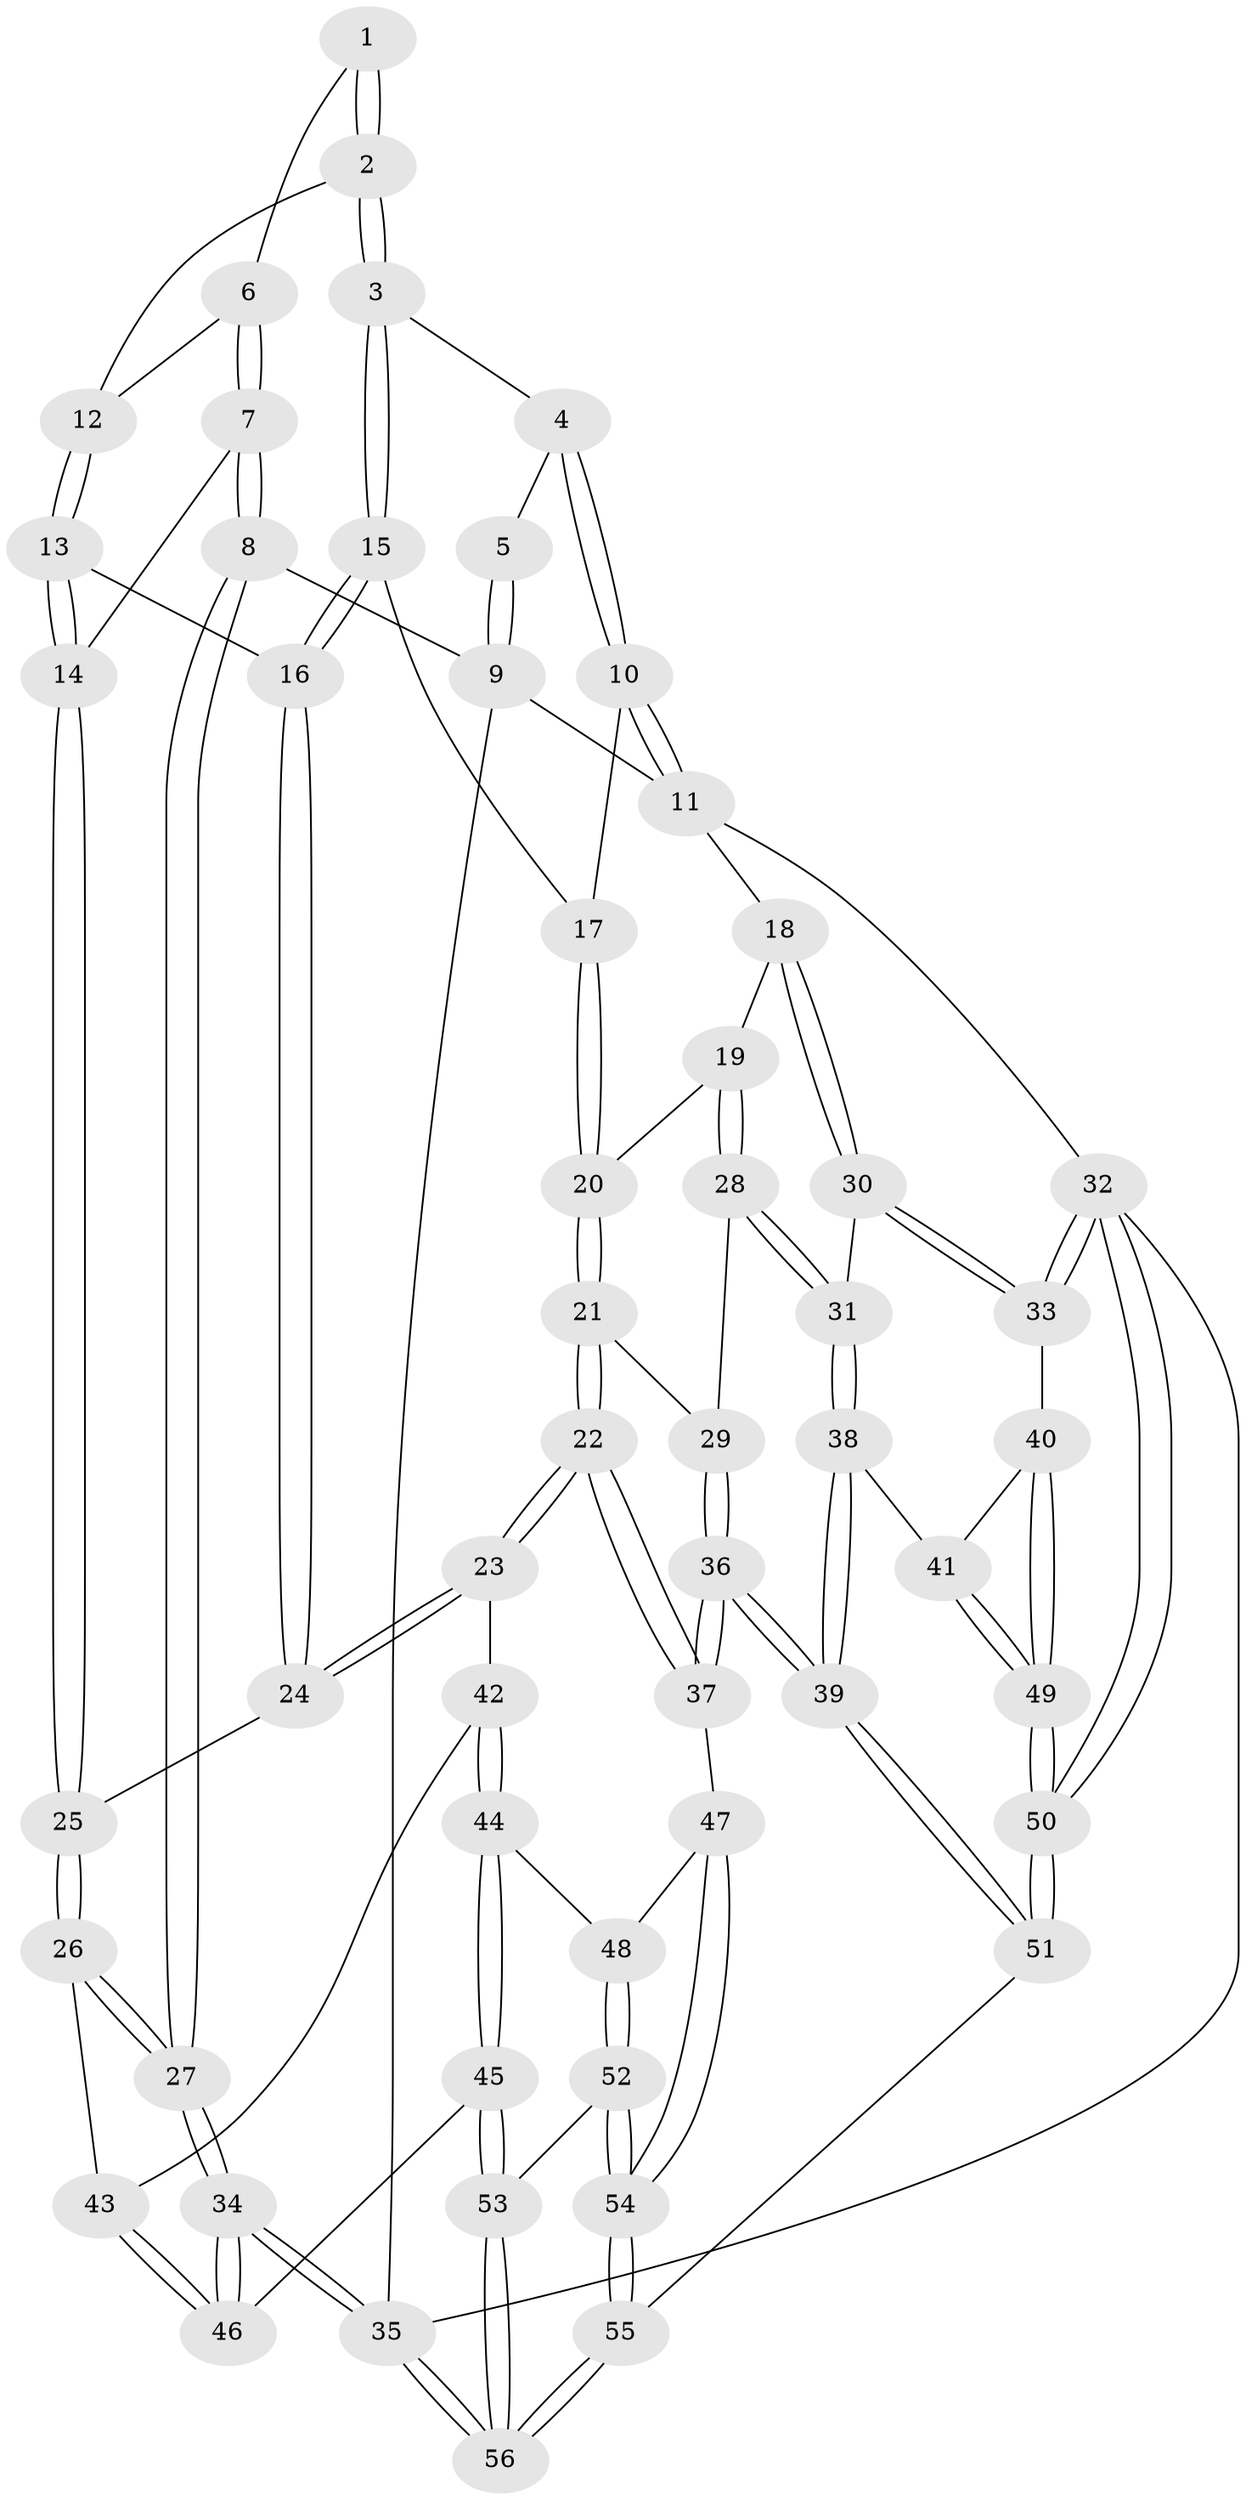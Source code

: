 // Generated by graph-tools (version 1.1) at 2025/03/03/09/25 03:03:26]
// undirected, 56 vertices, 137 edges
graph export_dot {
graph [start="1"]
  node [color=gray90,style=filled];
  1 [pos="+0.14772706810887168+0"];
  2 [pos="+0.2194353123090596+0.08171460527164402"];
  3 [pos="+0.3802995837459409+0.1438383267624292"];
  4 [pos="+0.34488604812660717+0"];
  5 [pos="+0.14548205396081795+0"];
  6 [pos="+0.1367980860434664+0.05059197955330712"];
  7 [pos="+0.02182958573566915+0.2220464289449024"];
  8 [pos="+0+0.19259382518138451"];
  9 [pos="+0+0"];
  10 [pos="+1+0"];
  11 [pos="+1+0"];
  12 [pos="+0.19149648524399931+0.08854518479569617"];
  13 [pos="+0.12969268585325677+0.20708786465250134"];
  14 [pos="+0.030663051769799277+0.22506020411287123"];
  15 [pos="+0.38846017707057057+0.1664234073947835"];
  16 [pos="+0.3265453403342762+0.2180158319764952"];
  17 [pos="+0.4073308085508474+0.1720592301440967"];
  18 [pos="+1+0"];
  19 [pos="+1+0"];
  20 [pos="+0.552728214130036+0.28481165699623895"];
  21 [pos="+0.5662879409536405+0.4326411841281989"];
  22 [pos="+0.27568762198541913+0.5286433861205837"];
  23 [pos="+0.2673535095726999+0.5245973396381797"];
  24 [pos="+0.250340038999291+0.5000810397205212"];
  25 [pos="+0.2221142528244932+0.48726995401347406"];
  26 [pos="+0+0.5095421380199223"];
  27 [pos="+0+0.5056271068309335"];
  28 [pos="+0.7394260997927988+0.4783730448119781"];
  29 [pos="+0.6204565920998178+0.4810208411099982"];
  30 [pos="+1+0.4557289550389727"];
  31 [pos="+0.8401211917107944+0.5529006888073602"];
  32 [pos="+1+1"];
  33 [pos="+1+0.7020059394075868"];
  34 [pos="+0+0.6855634682150404"];
  35 [pos="+0+1"];
  36 [pos="+0.572085248044178+0.8005441596667275"];
  37 [pos="+0.35898559793052115+0.6853665266198808"];
  38 [pos="+0.8399334809172838+0.6320919040466654"];
  39 [pos="+0.6258919397599597+0.8994860864475871"];
  40 [pos="+0.9919525165815808+0.7236553632840311"];
  41 [pos="+0.8868467835202328+0.6690063491003353"];
  42 [pos="+0.2088564491927877+0.5871326308141549"];
  43 [pos="+0.1129551324448816+0.6433661721360596"];
  44 [pos="+0.16755049111772563+0.7586392276442138"];
  45 [pos="+0.11925174259630451+0.8065822043856195"];
  46 [pos="+0.057616270299701934+0.7159873758304277"];
  47 [pos="+0.295654659741377+0.7664310756145054"];
  48 [pos="+0.29427150784750145+0.7669600859297449"];
  49 [pos="+0.8740945649609925+0.8526675558678279"];
  50 [pos="+0.6837295311445379+1"];
  51 [pos="+0.6631044359171122+1"];
  52 [pos="+0.17029069429611848+0.8743975640799224"];
  53 [pos="+0.11817796211729321+0.873781748882718"];
  54 [pos="+0.3132889624394338+0.9348745150587219"];
  55 [pos="+0.48877192987881046+1"];
  56 [pos="+0+1"];
  1 -- 2;
  1 -- 2;
  1 -- 6;
  2 -- 3;
  2 -- 3;
  2 -- 12;
  3 -- 4;
  3 -- 15;
  3 -- 15;
  4 -- 5;
  4 -- 10;
  4 -- 10;
  5 -- 9;
  5 -- 9;
  6 -- 7;
  6 -- 7;
  6 -- 12;
  7 -- 8;
  7 -- 8;
  7 -- 14;
  8 -- 9;
  8 -- 27;
  8 -- 27;
  9 -- 11;
  9 -- 35;
  10 -- 11;
  10 -- 11;
  10 -- 17;
  11 -- 18;
  11 -- 32;
  12 -- 13;
  12 -- 13;
  13 -- 14;
  13 -- 14;
  13 -- 16;
  14 -- 25;
  14 -- 25;
  15 -- 16;
  15 -- 16;
  15 -- 17;
  16 -- 24;
  16 -- 24;
  17 -- 20;
  17 -- 20;
  18 -- 19;
  18 -- 30;
  18 -- 30;
  19 -- 20;
  19 -- 28;
  19 -- 28;
  20 -- 21;
  20 -- 21;
  21 -- 22;
  21 -- 22;
  21 -- 29;
  22 -- 23;
  22 -- 23;
  22 -- 37;
  22 -- 37;
  23 -- 24;
  23 -- 24;
  23 -- 42;
  24 -- 25;
  25 -- 26;
  25 -- 26;
  26 -- 27;
  26 -- 27;
  26 -- 43;
  27 -- 34;
  27 -- 34;
  28 -- 29;
  28 -- 31;
  28 -- 31;
  29 -- 36;
  29 -- 36;
  30 -- 31;
  30 -- 33;
  30 -- 33;
  31 -- 38;
  31 -- 38;
  32 -- 33;
  32 -- 33;
  32 -- 50;
  32 -- 50;
  32 -- 35;
  33 -- 40;
  34 -- 35;
  34 -- 35;
  34 -- 46;
  34 -- 46;
  35 -- 56;
  35 -- 56;
  36 -- 37;
  36 -- 37;
  36 -- 39;
  36 -- 39;
  37 -- 47;
  38 -- 39;
  38 -- 39;
  38 -- 41;
  39 -- 51;
  39 -- 51;
  40 -- 41;
  40 -- 49;
  40 -- 49;
  41 -- 49;
  41 -- 49;
  42 -- 43;
  42 -- 44;
  42 -- 44;
  43 -- 46;
  43 -- 46;
  44 -- 45;
  44 -- 45;
  44 -- 48;
  45 -- 46;
  45 -- 53;
  45 -- 53;
  47 -- 48;
  47 -- 54;
  47 -- 54;
  48 -- 52;
  48 -- 52;
  49 -- 50;
  49 -- 50;
  50 -- 51;
  50 -- 51;
  51 -- 55;
  52 -- 53;
  52 -- 54;
  52 -- 54;
  53 -- 56;
  53 -- 56;
  54 -- 55;
  54 -- 55;
  55 -- 56;
  55 -- 56;
}
